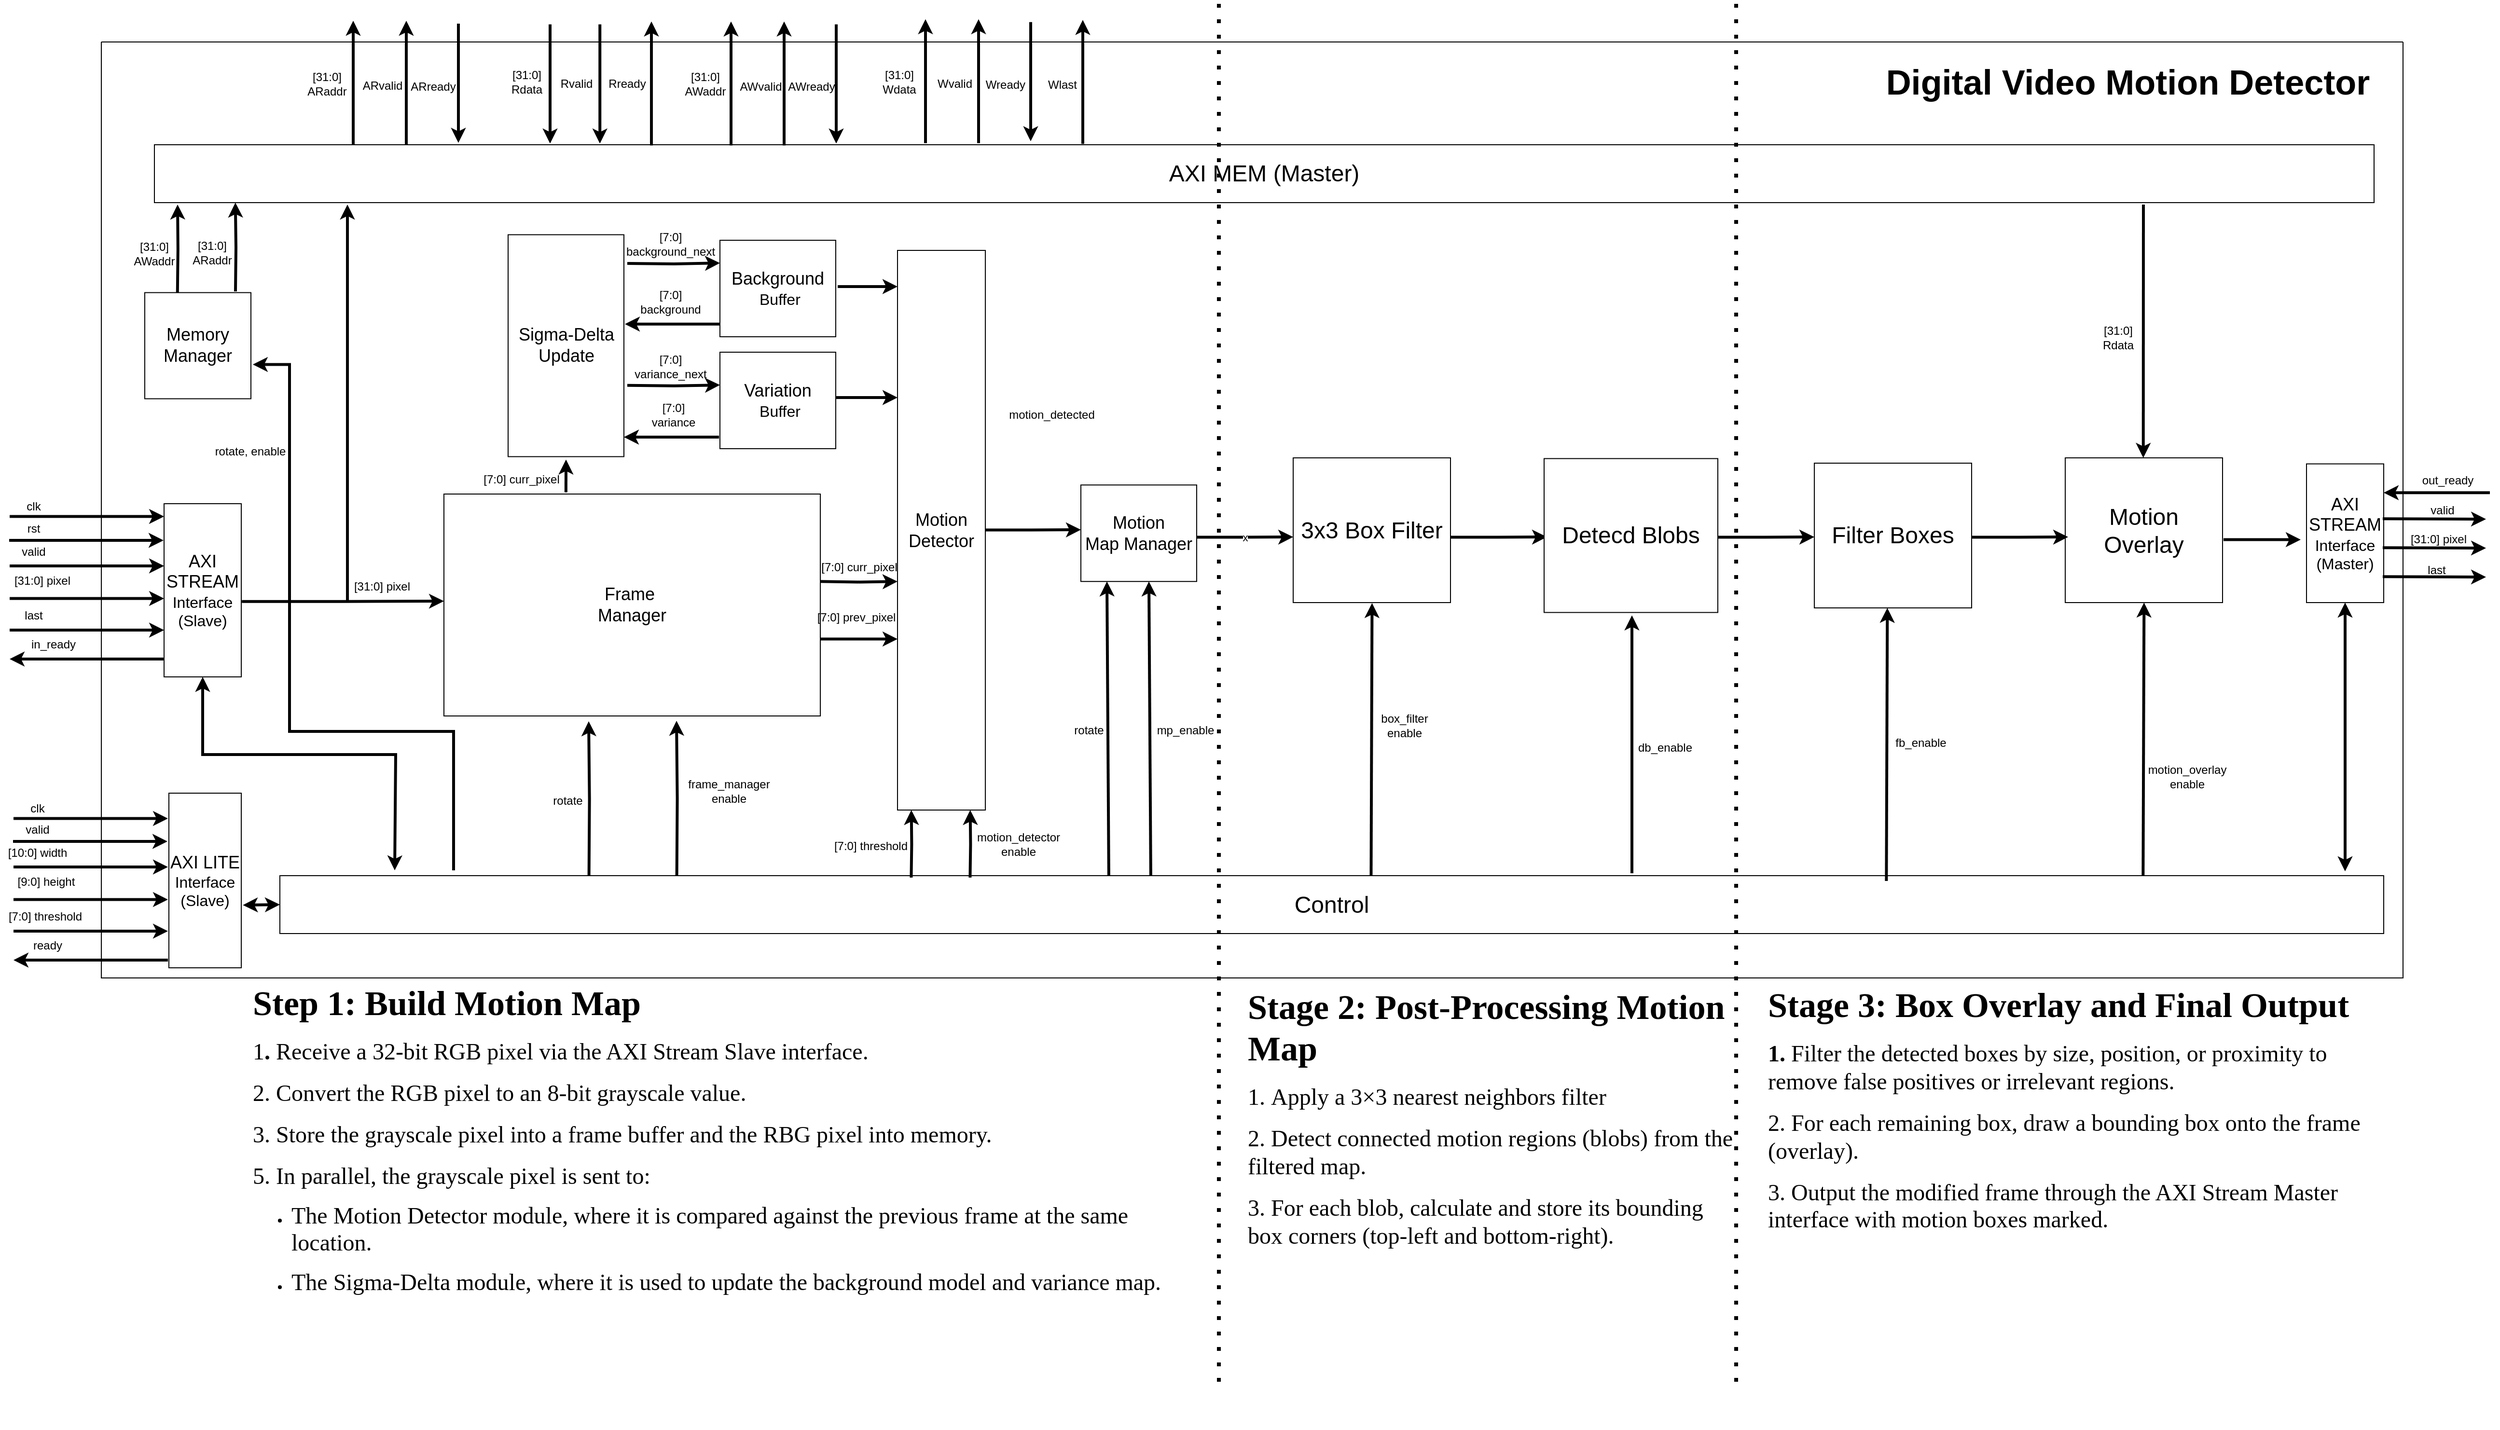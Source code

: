 <mxfile version="27.0.6">
  <diagram name="Page-1" id="8psTu5joOEkHxSPbt8DS">
    <mxGraphModel dx="1773" dy="1755" grid="1" gridSize="10" guides="1" tooltips="1" connect="1" arrows="1" fold="1" page="1" pageScale="1" pageWidth="827" pageHeight="1169" math="0" shadow="0">
      <root>
        <mxCell id="0" />
        <mxCell id="1" parent="0" />
        <mxCell id="5wcGb58u3SQSDJ49Bvyi-1" value="&lt;font style=&quot;font-size: 18px;&quot;&gt;AXI STREAM&lt;/font&gt;&lt;div&gt;&lt;font size=&quot;3&quot;&gt;Interface&lt;/font&gt;&lt;/div&gt;&lt;div&gt;&lt;font size=&quot;3&quot;&gt;(Slave)&lt;/font&gt;&lt;/div&gt;" style="rounded=0;whiteSpace=wrap;html=1;" parent="1" vertex="1">
          <mxGeometry x="160" y="20" width="80" height="179.5" as="geometry" />
        </mxCell>
        <mxCell id="5wcGb58u3SQSDJ49Bvyi-6" value="&lt;span style=&quot;font-size: 18px;&quot;&gt;Background&lt;/span&gt;&lt;br&gt;&lt;div&gt;&lt;font size=&quot;3&quot;&gt;&amp;nbsp;Buffer&lt;/font&gt;&lt;/div&gt;" style="rounded=0;whiteSpace=wrap;html=1;" parent="1" vertex="1">
          <mxGeometry x="736" y="-253" width="120" height="100" as="geometry" />
        </mxCell>
        <mxCell id="5wcGb58u3SQSDJ49Bvyi-7" value="&lt;span style=&quot;background-color: transparent; color: light-dark(rgb(0, 0, 0), rgb(255, 255, 255)); font-size: 18px;&quot;&gt;Variation&lt;/span&gt;&lt;div&gt;&lt;span style=&quot;font-size: medium; background-color: transparent; color: light-dark(rgb(0, 0, 0), rgb(255, 255, 255));&quot;&gt;&amp;nbsp;Buffer&lt;/span&gt;&lt;/div&gt;" style="rounded=0;whiteSpace=wrap;html=1;" parent="1" vertex="1">
          <mxGeometry x="736" y="-137" width="120" height="100" as="geometry" />
        </mxCell>
        <mxCell id="5wcGb58u3SQSDJ49Bvyi-8" value="&lt;font style=&quot;font-size: 24px;&quot;&gt;AXI MEM (Master)&lt;/font&gt;" style="whiteSpace=wrap;html=1;" parent="1" vertex="1">
          <mxGeometry x="150" y="-352" width="2300" height="60" as="geometry" />
        </mxCell>
        <mxCell id="5wcGb58u3SQSDJ49Bvyi-26" value="" style="edgeStyle=orthogonalEdgeStyle;rounded=0;orthogonalLoop=1;jettySize=auto;html=1;strokeWidth=3;" parent="1" edge="1">
          <mxGeometry relative="1" as="geometry">
            <mxPoint x="1110" y="47" as="targetPoint" />
            <mxPoint x="1010" y="47.28" as="sourcePoint" />
            <Array as="points">
              <mxPoint x="1059" y="47.28" />
            </Array>
          </mxGeometry>
        </mxCell>
        <mxCell id="5wcGb58u3SQSDJ49Bvyi-16" value="&lt;font style=&quot;font-size: 18px;&quot;&gt;Motion Detector&lt;/font&gt;" style="whiteSpace=wrap;html=1;" parent="1" vertex="1">
          <mxGeometry x="920" y="-242.5" width="91" height="580" as="geometry" />
        </mxCell>
        <mxCell id="5wcGb58u3SQSDJ49Bvyi-25" value="&lt;font style=&quot;font-size: 24px;&quot;&gt;3x3 Box Filter&lt;/font&gt;" style="rounded=0;whiteSpace=wrap;html=1;" parent="1" vertex="1">
          <mxGeometry x="1330" y="-27.5" width="163" height="150" as="geometry" />
        </mxCell>
        <mxCell id="5wcGb58u3SQSDJ49Bvyi-29" value="" style="endArrow=classic;html=1;rounded=0;strokeWidth=3;" parent="1" edge="1">
          <mxGeometry width="50" height="50" relative="1" as="geometry">
            <mxPoint x="2211" y="-290" as="sourcePoint" />
            <mxPoint x="2210.87" y="-27.5" as="targetPoint" />
          </mxGeometry>
        </mxCell>
        <mxCell id="82p9OovAjXmLQtIsP7t_-12" value="&lt;span style=&quot;font-size: 18px;&quot;&gt;Sigma-Delta&lt;/span&gt;&lt;div&gt;&lt;span style=&quot;font-size: 18px;&quot;&gt;Update&lt;/span&gt;&lt;/div&gt;" style="rounded=0;whiteSpace=wrap;html=1;" parent="1" vertex="1">
          <mxGeometry x="516.5" y="-258.75" width="120" height="230" as="geometry" />
        </mxCell>
        <mxCell id="82p9OovAjXmLQtIsP7t_-16" value="" style="edgeStyle=orthogonalEdgeStyle;rounded=0;orthogonalLoop=1;jettySize=auto;html=1;strokeWidth=3;" parent="1" edge="1">
          <mxGeometry relative="1" as="geometry">
            <mxPoint x="920" y="-205" as="targetPoint" />
            <mxPoint x="858" y="-205" as="sourcePoint" />
          </mxGeometry>
        </mxCell>
        <mxCell id="82p9OovAjXmLQtIsP7t_-17" value="" style="edgeStyle=orthogonalEdgeStyle;rounded=0;orthogonalLoop=1;jettySize=auto;html=1;strokeWidth=3;" parent="1" edge="1">
          <mxGeometry relative="1" as="geometry">
            <mxPoint x="920" y="-90" as="targetPoint" />
            <mxPoint x="856" y="-90" as="sourcePoint" />
          </mxGeometry>
        </mxCell>
        <mxCell id="82p9OovAjXmLQtIsP7t_-18" value="&lt;font style=&quot;font-size: 24px;&quot;&gt;Motion Overlay&lt;/font&gt;" style="rounded=0;whiteSpace=wrap;html=1;" parent="1" vertex="1">
          <mxGeometry x="2130" y="-27.5" width="163" height="150" as="geometry" />
        </mxCell>
        <mxCell id="5wcGb58u3SQSDJ49Bvyi-28" value="&lt;font style=&quot;font-size: 18px;&quot;&gt;AXI STREAM&lt;/font&gt;&lt;div&gt;&lt;font size=&quot;3&quot;&gt;Interface&lt;/font&gt;&lt;/div&gt;&lt;div&gt;&lt;font size=&quot;3&quot;&gt;(Master)&lt;/font&gt;&lt;/div&gt;" style="rounded=0;whiteSpace=wrap;html=1;" parent="1" vertex="1">
          <mxGeometry x="2380" y="-21.25" width="80" height="143.75" as="geometry" />
        </mxCell>
        <mxCell id="82p9OovAjXmLQtIsP7t_-20" value="" style="edgeStyle=orthogonalEdgeStyle;rounded=0;orthogonalLoop=1;jettySize=auto;html=1;strokeWidth=3;" parent="1" edge="1">
          <mxGeometry relative="1" as="geometry">
            <mxPoint x="2294" y="57.25" as="sourcePoint" />
            <mxPoint x="2374" y="57.25" as="targetPoint" />
          </mxGeometry>
        </mxCell>
        <mxCell id="1Rf1SUsvrOOBmwsHc8l4-15" value="" style="swimlane;startSize=0;" parent="1" vertex="1">
          <mxGeometry x="95" y="-458.5" width="2385" height="970" as="geometry" />
        </mxCell>
        <mxCell id="1Rf1SUsvrOOBmwsHc8l4-16" value="&lt;font style=&quot;font-size: 36px;&quot;&gt;&lt;b&gt;Digital Video Motion Detector&lt;/b&gt;&lt;/font&gt;" style="text;html=1;align=center;verticalAlign=middle;whiteSpace=wrap;rounded=0;" parent="1Rf1SUsvrOOBmwsHc8l4-15" vertex="1">
          <mxGeometry x="1835" y="26" width="530" height="30" as="geometry" />
        </mxCell>
        <mxCell id="1Rf1SUsvrOOBmwsHc8l4-17" value="&lt;font style=&quot;font-size: 18px;&quot;&gt;AXI LITE&lt;/font&gt;&lt;div&gt;&lt;font size=&quot;3&quot;&gt;Interface&lt;/font&gt;&lt;/div&gt;&lt;div&gt;&lt;font size=&quot;3&quot;&gt;(Slave)&lt;/font&gt;&lt;/div&gt;" style="whiteSpace=wrap;html=1;" parent="1" vertex="1">
          <mxGeometry x="165" y="320" width="75" height="181" as="geometry" />
        </mxCell>
        <mxCell id="1Rf1SUsvrOOBmwsHc8l4-18" value="&lt;font style=&quot;font-size: 24px;&quot;&gt;Control&lt;/font&gt;" style="rounded=0;whiteSpace=wrap;html=1;" parent="1" vertex="1">
          <mxGeometry x="280" y="405.5" width="2180" height="60" as="geometry" />
        </mxCell>
        <mxCell id="1Rf1SUsvrOOBmwsHc8l4-19" value="" style="endArrow=classic;startArrow=classic;html=1;rounded=0;exitX=1.022;exitY=0.641;exitDx=0;exitDy=0;entryX=0;entryY=0.5;entryDx=0;entryDy=0;strokeWidth=3;exitPerimeter=0;" parent="1" source="1Rf1SUsvrOOBmwsHc8l4-17" target="1Rf1SUsvrOOBmwsHc8l4-18" edge="1">
          <mxGeometry width="50" height="50" relative="1" as="geometry">
            <mxPoint x="354" y="125.5" as="sourcePoint" />
            <mxPoint x="404" y="75.5" as="targetPoint" />
          </mxGeometry>
        </mxCell>
        <mxCell id="NFXl4zrB0YOdTl866a_t-2" value="&lt;span style=&quot;font-size: 18px;&quot;&gt;Motion&lt;/span&gt;&lt;div&gt;&lt;span style=&quot;font-size: 18px;&quot;&gt;Map Manager&lt;/span&gt;&lt;/div&gt;" style="rounded=0;whiteSpace=wrap;html=1;" parent="1" vertex="1">
          <mxGeometry x="1110" y="0.62" width="120" height="100" as="geometry" />
        </mxCell>
        <mxCell id="YUo0tV-gyAyulcyTNa2H-4" value="" style="edgeStyle=orthogonalEdgeStyle;rounded=0;orthogonalLoop=1;jettySize=auto;html=1;strokeWidth=3;" parent="1" edge="1">
          <mxGeometry relative="1" as="geometry">
            <mxPoint x="920" y="160.25" as="targetPoint" />
            <mxPoint x="840" y="160.3" as="sourcePoint" />
          </mxGeometry>
        </mxCell>
        <mxCell id="YUo0tV-gyAyulcyTNa2H-10" value="" style="endArrow=classic;html=1;rounded=0;strokeWidth=3;entryX=0.5;entryY=1;entryDx=0;entryDy=0;exitX=0.978;exitY=0.007;exitDx=0;exitDy=0;exitPerimeter=0;" parent="1" edge="1">
          <mxGeometry width="50" height="50" relative="1" as="geometry">
            <mxPoint x="2210.67" y="405.5" as="sourcePoint" />
            <mxPoint x="2211.67" y="122.5" as="targetPoint" />
          </mxGeometry>
        </mxCell>
        <mxCell id="YUo0tV-gyAyulcyTNa2H-11" value="" style="endArrow=classic;html=1;rounded=0;strokeWidth=3;entryX=0.5;entryY=1;entryDx=0;entryDy=0;exitX=0.978;exitY=0.007;exitDx=0;exitDy=0;exitPerimeter=0;" parent="1" edge="1">
          <mxGeometry width="50" height="50" relative="1" as="geometry">
            <mxPoint x="1410.73" y="406" as="sourcePoint" />
            <mxPoint x="1411.73" y="123" as="targetPoint" />
          </mxGeometry>
        </mxCell>
        <mxCell id="YUo0tV-gyAyulcyTNa2H-13" value="" style="edgeStyle=orthogonalEdgeStyle;rounded=0;orthogonalLoop=1;jettySize=auto;html=1;strokeWidth=3;" parent="1" edge="1">
          <mxGeometry relative="1" as="geometry">
            <mxPoint x="995.32" y="337.5" as="targetPoint" />
            <mxPoint x="995.2" y="407.5" as="sourcePoint" />
          </mxGeometry>
        </mxCell>
        <mxCell id="YUo0tV-gyAyulcyTNa2H-15" value="" style="endArrow=classic;startArrow=classic;html=1;rounded=0;exitX=0.5;exitY=1;exitDx=0;exitDy=0;strokeWidth=3;" parent="1" source="5wcGb58u3SQSDJ49Bvyi-28" edge="1">
          <mxGeometry width="50" height="50" relative="1" as="geometry">
            <mxPoint x="1226" y="700.0" as="sourcePoint" />
            <mxPoint x="2420" y="401" as="targetPoint" />
          </mxGeometry>
        </mxCell>
        <mxCell id="YUo0tV-gyAyulcyTNa2H-16" value="" style="endArrow=classic;startArrow=classic;html=1;rounded=0;exitX=0.5;exitY=1;exitDx=0;exitDy=0;strokeWidth=3;" parent="1" edge="1">
          <mxGeometry width="50" height="50" relative="1" as="geometry">
            <mxPoint x="200" y="199.5" as="sourcePoint" />
            <mxPoint x="399" y="400" as="targetPoint" />
            <Array as="points">
              <mxPoint x="200" y="280" />
              <mxPoint x="400" y="280" />
            </Array>
          </mxGeometry>
        </mxCell>
        <mxCell id="KWNy_G2wFi_E8i1F_-4x-1" value="&lt;span style=&quot;font-size: 18px;&quot;&gt;Frame&amp;nbsp;&lt;/span&gt;&lt;div&gt;&lt;span style=&quot;font-size: 18px;&quot;&gt;Manager&lt;/span&gt;&lt;/div&gt;" style="rounded=0;whiteSpace=wrap;html=1;" parent="1" vertex="1">
          <mxGeometry x="450" y="10" width="390" height="230" as="geometry" />
        </mxCell>
        <mxCell id="KWNy_G2wFi_E8i1F_-4x-2" value="" style="edgeStyle=orthogonalEdgeStyle;rounded=0;orthogonalLoop=1;jettySize=auto;html=1;strokeWidth=3;" parent="1" edge="1">
          <mxGeometry relative="1" as="geometry">
            <mxPoint x="920" y="100.62" as="targetPoint" />
            <mxPoint x="840" y="100.67" as="sourcePoint" />
          </mxGeometry>
        </mxCell>
        <mxCell id="Wih975mYUc9LBkL0XSU5-4" value="&lt;h3 class=&quot;&quot; data-end=&quot;190&quot; data-start=&quot;157&quot;&gt;&lt;strong data-end=&quot;190&quot; data-start=&quot;161&quot;&gt;&lt;font face=&quot;Times New Roman&quot; style=&quot;font-size: 36px;&quot;&gt;Step 1: Build Motion Map&lt;/font&gt;&lt;/strong&gt;&lt;/h3&gt;&lt;h3 class=&quot;&quot; data-end=&quot;190&quot; data-start=&quot;157&quot;&gt;&lt;font face=&quot;Times New Roman&quot; style=&quot;font-size: 24px;&quot;&gt;&lt;span style=&quot;font-weight: normal;&quot; data-end=&quot;190&quot; data-start=&quot;161&quot;&gt;1&lt;/span&gt;&lt;strong style=&quot;&quot; data-end=&quot;190&quot; data-start=&quot;161&quot;&gt;.&amp;nbsp;&lt;/strong&gt;&lt;span style=&quot;background-color: transparent; color: light-dark(rgb(0, 0, 0), rgb(255, 255, 255)); font-weight: normal;&quot;&gt;Receive a 32-bit RGB pixel via the &lt;/span&gt;&lt;span style=&quot;background-color: transparent; color: light-dark(rgb(0, 0, 0), rgb(255, 255, 255)); font-weight: normal;&quot; data-end=&quot;248&quot; data-start=&quot;228&quot;&gt;AXI Stream Slave&lt;/span&gt;&lt;span style=&quot;background-color: transparent; color: light-dark(rgb(0, 0, 0), rgb(255, 255, 255)); font-weight: normal;&quot;&gt; interface.&lt;/span&gt;&lt;/font&gt;&lt;/h3&gt;&lt;h3 class=&quot;&quot; data-end=&quot;190&quot; data-start=&quot;157&quot;&gt;&lt;font style=&quot;font-size: 24px;&quot; face=&quot;Times New Roman&quot;&gt;&lt;font style=&quot;background-color: transparent; color: light-dark(rgb(0, 0, 0), rgb(255, 255, 255)); font-weight: normal;&quot;&gt;2.&amp;nbsp;&lt;/font&gt;&lt;span style=&quot;background-color: transparent; color: light-dark(rgb(0, 0, 0), rgb(255, 255, 255)); font-weight: normal;&quot;&gt;Convert the RGB pixel to an 8-bit grayscale value.&lt;/span&gt;&lt;/font&gt;&lt;/h3&gt;&lt;div&gt;&lt;h3 class=&quot;&quot; data-end=&quot;377&quot; data-start=&quot;348&quot;&gt;&lt;font face=&quot;Times New Roman&quot; style=&quot;font-size: 24px;&quot;&gt;&lt;span style=&quot;background-color: transparent; color: light-dark(rgb(0, 0, 0), rgb(255, 255, 255)); font-weight: normal;&quot;&gt;3. Store the grayscale pixel into a&amp;nbsp;&lt;/span&gt;&lt;span style=&quot;background-color: transparent; color: light-dark(rgb(0, 0, 0), rgb(255, 255, 255)); font-weight: normal;&quot; data-end=&quot;569&quot; data-start=&quot;552&quot;&gt;frame buffer and the RBG pixel into memory.&lt;/span&gt;&lt;/font&gt;&lt;/h3&gt;&lt;/div&gt;&lt;div&gt;&lt;font style=&quot;font-size: 24px;&quot; face=&quot;Times New Roman&quot;&gt;&lt;font style=&quot;&quot;&gt;&lt;span style=&quot;background-color: transparent; color: light-dark(rgb(0, 0, 0), rgb(255, 255, 255)); font-weight: normal;&quot; data-end=&quot;569&quot; data-start=&quot;552&quot;&gt;5.&amp;nbsp;&lt;/span&gt;&lt;/font&gt;&lt;span style=&quot;background-color: transparent; color: light-dark(rgb(0, 0, 0), rgb(255, 255, 255));&quot;&gt;In parallel, the grayscale pixel is sent to:&lt;/span&gt;&lt;/font&gt;&lt;/div&gt;&lt;ul data-end=&quot;622&quot; data-start=&quot;429&quot;&gt;&lt;li class=&quot;&quot; data-end=&quot;528&quot; data-start=&quot;429&quot;&gt;&lt;p class=&quot;&quot; data-end=&quot;528&quot; data-start=&quot;431&quot;&gt;&lt;font face=&quot;Times New Roman&quot; style=&quot;font-size: 24px;&quot;&gt;The Motion Detector module, where it is compared against the previous frame at the same location.&lt;/font&gt;&lt;/p&gt;&lt;/li&gt;&lt;li class=&quot;&quot; data-end=&quot;622&quot; data-start=&quot;531&quot;&gt;&lt;p class=&quot;&quot; data-end=&quot;622&quot; data-start=&quot;533&quot;&gt;&lt;font style=&quot;font-size: 24px;&quot; face=&quot;Times New Roman&quot;&gt;The Sigma-Delta module, where it is used to update the background model and variance map.&lt;/font&gt;&lt;/p&gt;&lt;/li&gt;&lt;/ul&gt;" style="text;html=1;whiteSpace=wrap;overflow=hidden;rounded=0;" parent="1" vertex="1">
          <mxGeometry x="250" y="496" width="972.5" height="480" as="geometry" />
        </mxCell>
        <mxCell id="Wih975mYUc9LBkL0XSU5-5" value="&lt;h3 class=&quot;&quot; data-end=&quot;199&quot; data-start=&quot;156&quot;&gt;&lt;strong data-end=&quot;199&quot; data-start=&quot;160&quot;&gt;&lt;font style=&quot;font-size: 36px;&quot; face=&quot;Times New Roman&quot;&gt;Stage 2: Post-Processing Motion Map&lt;/font&gt;&lt;/strong&gt;&lt;/h3&gt;&lt;h3 class=&quot;&quot; data-end=&quot;199&quot; data-start=&quot;156&quot;&gt;&lt;span style=&quot;font-weight: normal;&quot;&gt;&lt;font style=&quot;font-size: 24px;&quot; face=&quot;Times New Roman&quot;&gt;&lt;span style=&quot;background-color: transparent; color: light-dark(rgb(0, 0, 0), rgb(255, 255, 255));&quot;&gt;1.&amp;nbsp;&lt;/span&gt;&lt;span style=&quot;background-color: transparent; color: light-dark(rgb(0, 0, 0), rgb(255, 255, 255));&quot;&gt;Apply a &lt;/span&gt;&lt;span style=&quot;background-color: transparent; color: light-dark(rgb(0, 0, 0), rgb(255, 255, 255));&quot; data-end=&quot;239&quot; data-start=&quot;211&quot;&gt;3×3 nearest neighbors filter&lt;/span&gt;&lt;/font&gt;&lt;/span&gt;&lt;/h3&gt;&lt;h3 class=&quot;&quot; data-end=&quot;199&quot; data-start=&quot;156&quot;&gt;&lt;span style=&quot;font-weight: normal;&quot;&gt;&lt;font style=&quot;font-size: 24px;&quot; face=&quot;Times New Roman&quot;&gt;&lt;span style=&quot;background-color: transparent; color: light-dark(rgb(0, 0, 0), rgb(255, 255, 255));&quot;&gt;2.&amp;nbsp;&lt;/span&gt;&lt;span style=&quot;background-color: transparent; color: light-dark(rgb(0, 0, 0), rgb(255, 255, 255));&quot;&gt;Detect &lt;/span&gt;&lt;span style=&quot;background-color: transparent; color: light-dark(rgb(0, 0, 0), rgb(255, 255, 255));&quot; data-end=&quot;387&quot; data-start=&quot;351&quot;&gt;connected motion regions (blobs)&lt;/span&gt;&lt;span style=&quot;background-color: transparent; color: light-dark(rgb(0, 0, 0), rgb(255, 255, 255));&quot;&gt; from the filtered map.&lt;/span&gt;&lt;/font&gt;&lt;/span&gt;&lt;/h3&gt;&lt;h3 class=&quot;&quot; data-end=&quot;199&quot; data-start=&quot;156&quot;&gt;&lt;span style=&quot;font-weight: normal;&quot;&gt;&lt;font style=&quot;font-size: 24px;&quot; face=&quot;Times New Roman&quot;&gt;&lt;span style=&quot;background-color: transparent; color: light-dark(rgb(0, 0, 0), rgb(255, 255, 255));&quot;&gt;3. For each blob, calculate and store its &lt;/span&gt;&lt;span style=&quot;background-color: transparent; color: light-dark(rgb(0, 0, 0), rgb(255, 255, 255));&quot; data-end=&quot;476&quot; data-start=&quot;452&quot;&gt;bounding box corners&lt;/span&gt;&lt;span style=&quot;background-color: transparent; color: light-dark(rgb(0, 0, 0), rgb(255, 255, 255));&quot;&gt; (top-left and bottom-right).&lt;/span&gt;&lt;/font&gt;&lt;/span&gt;&lt;/h3&gt;&lt;h3 class=&quot;&quot; data-end=&quot;377&quot; data-start=&quot;348&quot;&gt;&lt;div&gt;&lt;/div&gt;&lt;/h3&gt;&lt;h1 style=&quot;margin-top: 0px;&quot;&gt;&lt;ul data-end=&quot;907&quot; data-start=&quot;706&quot;&gt;&lt;br&gt;&lt;/ul&gt;&lt;/h1&gt;" style="text;html=1;whiteSpace=wrap;overflow=hidden;rounded=0;" parent="1" vertex="1">
          <mxGeometry x="1281" y="500" width="508" height="460" as="geometry" />
        </mxCell>
        <mxCell id="Wih975mYUc9LBkL0XSU5-10" value="&lt;h3 class=&quot;&quot; data-end=&quot;557&quot; data-start=&quot;512&quot;&gt;&lt;strong data-end=&quot;557&quot; data-start=&quot;516&quot;&gt;&lt;font style=&quot;font-size: 36px;&quot; face=&quot;Times New Roman&quot;&gt;Stage 3: Box Overlay and Final Output&lt;/font&gt;&lt;/strong&gt;&lt;/h3&gt;&lt;h3 class=&quot;&quot; data-end=&quot;557&quot; data-start=&quot;512&quot;&gt;&lt;font style=&quot;font-size: 24px;&quot;&gt;&lt;span style=&quot;font-family: &amp;quot;Times New Roman&amp;quot;; background-color: transparent; color: light-dark(rgb(0, 0, 0), rgb(255, 255, 255));&quot;&gt;1.&amp;nbsp;&lt;/span&gt;&lt;span style=&quot;font-family: &amp;quot;Times New Roman&amp;quot;; background-color: transparent; color: light-dark(rgb(0, 0, 0), rgb(255, 255, 255)); font-weight: normal;&quot;&gt;Filter the detected boxes by size, position, or proximity to remove false positives or irrelevant regions.&lt;/span&gt;&lt;/font&gt;&lt;/h3&gt;&lt;h3 class=&quot;&quot; data-end=&quot;557&quot; data-start=&quot;512&quot;&gt;&lt;font style=&quot;font-size: 24px; font-weight: normal;&quot;&gt;&lt;span style=&quot;background-color: transparent; color: light-dark(rgb(0, 0, 0), rgb(255, 255, 255)); font-family: &amp;quot;Times New Roman&amp;quot;;&quot;&gt;2. For each remaining box, draw a &lt;/span&gt;&lt;span style=&quot;background-color: transparent; color: light-dark(rgb(0, 0, 0), rgb(255, 255, 255)); font-family: &amp;quot;Times New Roman&amp;quot;;&quot; data-end=&quot;717&quot; data-start=&quot;701&quot;&gt;bounding box&lt;/span&gt;&lt;span style=&quot;background-color: transparent; color: light-dark(rgb(0, 0, 0), rgb(255, 255, 255)); font-family: &amp;quot;Times New Roman&amp;quot;;&quot;&gt; onto the frame (overlay).&lt;/span&gt;&lt;/font&gt;&lt;/h3&gt;&lt;h3 class=&quot;&quot; data-end=&quot;557&quot; data-start=&quot;512&quot;&gt;&lt;span style=&quot;font-weight: normal;&quot;&gt;&lt;font style=&quot;font-size: 24px;&quot;&gt;&lt;span style=&quot;background-color: transparent; color: light-dark(rgb(0, 0, 0), rgb(255, 255, 255)); font-family: &amp;quot;Times New Roman&amp;quot;;&quot;&gt;3. Output the modified frame through the &lt;/span&gt;&lt;span style=&quot;background-color: transparent; color: light-dark(rgb(0, 0, 0), rgb(255, 255, 255)); font-family: &amp;quot;Times New Roman&amp;quot;;&quot; data-end=&quot;815&quot; data-start=&quot;784&quot;&gt;AXI Stream Master interface&lt;/span&gt;&lt;span style=&quot;background-color: transparent; color: light-dark(rgb(0, 0, 0), rgb(255, 255, 255)); font-family: &amp;quot;Times New Roman&amp;quot;;&quot;&gt; with motion boxes marked.&lt;/span&gt;&lt;/font&gt;&lt;/span&gt;&lt;/h3&gt;" style="text;html=1;whiteSpace=wrap;overflow=hidden;rounded=0;" parent="1" vertex="1">
          <mxGeometry x="1820" y="498" width="630" height="420" as="geometry" />
        </mxCell>
        <mxCell id="dtxXoNMcvbrdOsO5oj5G-2" value="" style="edgeStyle=orthogonalEdgeStyle;rounded=0;orthogonalLoop=1;jettySize=auto;html=1;strokeWidth=3;exitX=1.008;exitY=0.565;exitDx=0;exitDy=0;exitPerimeter=0;" parent="1" source="5wcGb58u3SQSDJ49Bvyi-1" edge="1">
          <mxGeometry relative="1" as="geometry">
            <mxPoint x="450" y="121" as="targetPoint" />
            <mxPoint x="250" y="121" as="sourcePoint" />
          </mxGeometry>
        </mxCell>
        <mxCell id="dtxXoNMcvbrdOsO5oj5G-5" value="&lt;span style=&quot;font-size: 18px;&quot;&gt;Memory&lt;/span&gt;&lt;br&gt;&lt;div&gt;&lt;span style=&quot;font-size: 18px;&quot;&gt;Manager&lt;/span&gt;&lt;/div&gt;" style="rounded=0;whiteSpace=wrap;html=1;" parent="1" vertex="1">
          <mxGeometry x="140" y="-198.75" width="110" height="110" as="geometry" />
        </mxCell>
        <mxCell id="dtxXoNMcvbrdOsO5oj5G-6" value="" style="edgeStyle=orthogonalEdgeStyle;rounded=0;orthogonalLoop=1;jettySize=auto;html=1;strokeWidth=3;" parent="1" edge="1">
          <mxGeometry relative="1" as="geometry">
            <mxPoint x="174" y="-290" as="targetPoint" />
            <mxPoint x="173.89" y="-198.75" as="sourcePoint" />
          </mxGeometry>
        </mxCell>
        <mxCell id="dtxXoNMcvbrdOsO5oj5G-9" value="" style="edgeStyle=orthogonalEdgeStyle;rounded=0;orthogonalLoop=1;jettySize=auto;html=1;strokeWidth=3;exitX=0.487;exitY=0;exitDx=0;exitDy=0;exitPerimeter=0;" parent="1" edge="1">
          <mxGeometry relative="1" as="geometry">
            <mxPoint x="576.5" y="-25.75" as="targetPoint" />
            <mxPoint x="576.43" y="8.25" as="sourcePoint" />
          </mxGeometry>
        </mxCell>
        <mxCell id="XOc9_vDRdyOMPMZFaufi-3" value="" style="endArrow=classic;html=1;rounded=0;exitX=0;exitY=0.318;exitDx=0;exitDy=0;exitPerimeter=0;strokeWidth=3;" parent="1" edge="1">
          <mxGeometry width="50" height="50" relative="1" as="geometry">
            <mxPoint x="160" y="181" as="sourcePoint" />
            <mxPoint y="181" as="targetPoint" />
          </mxGeometry>
        </mxCell>
        <mxCell id="XOc9_vDRdyOMPMZFaufi-4" value="" style="endArrow=classic;html=1;rounded=0;strokeWidth=3;" parent="1" edge="1">
          <mxGeometry width="50" height="50" relative="1" as="geometry">
            <mxPoint y="151" as="sourcePoint" />
            <mxPoint x="160" y="151" as="targetPoint" />
          </mxGeometry>
        </mxCell>
        <mxCell id="XOc9_vDRdyOMPMZFaufi-8" value="[31:0] pixel" style="text;html=1;align=center;verticalAlign=middle;whiteSpace=wrap;rounded=0;" parent="1" vertex="1">
          <mxGeometry x="-1.5" y="84.5" width="70" height="30" as="geometry" />
        </mxCell>
        <mxCell id="XOc9_vDRdyOMPMZFaufi-9" value="valid" style="text;html=1;align=center;verticalAlign=middle;whiteSpace=wrap;rounded=0;" parent="1" vertex="1">
          <mxGeometry x="-10" y="54.5" width="70" height="30" as="geometry" />
        </mxCell>
        <mxCell id="XOc9_vDRdyOMPMZFaufi-10" value="last" style="text;html=1;align=center;verticalAlign=middle;whiteSpace=wrap;rounded=0;" parent="1" vertex="1">
          <mxGeometry x="-10" y="121" width="70" height="30" as="geometry" />
        </mxCell>
        <mxCell id="XOc9_vDRdyOMPMZFaufi-11" value="in_ready" style="text;html=1;align=center;verticalAlign=middle;resizable=0;points=[];autosize=1;strokeColor=none;fillColor=none;" parent="1" vertex="1">
          <mxGeometry x="9.5" y="151" width="70" height="30" as="geometry" />
        </mxCell>
        <mxCell id="XOc9_vDRdyOMPMZFaufi-27" value="[7:0] curr_pixel" style="text;html=1;align=center;verticalAlign=middle;resizable=0;points=[];autosize=1;strokeColor=none;fillColor=none;" parent="1" vertex="1">
          <mxGeometry x="830" y="70.62" width="100" height="30" as="geometry" />
        </mxCell>
        <mxCell id="XOc9_vDRdyOMPMZFaufi-28" value="[7:0] prev_pixel" style="text;html=1;align=center;verticalAlign=middle;resizable=0;points=[];autosize=1;strokeColor=none;fillColor=none;" parent="1" vertex="1">
          <mxGeometry x="827" y="122.5" width="100" height="30" as="geometry" />
        </mxCell>
        <mxCell id="XOc9_vDRdyOMPMZFaufi-29" value="[7:0] curr_pixel" style="text;html=1;align=center;verticalAlign=middle;resizable=0;points=[];autosize=1;strokeColor=none;fillColor=none;" parent="1" vertex="1">
          <mxGeometry x="480" y="-20" width="100" height="30" as="geometry" />
        </mxCell>
        <mxCell id="XOc9_vDRdyOMPMZFaufi-31" value="" style="edgeStyle=orthogonalEdgeStyle;rounded=0;orthogonalLoop=1;jettySize=auto;html=1;strokeWidth=3;" parent="1" edge="1">
          <mxGeometry relative="1" as="geometry">
            <mxPoint x="736" y="-229.42" as="targetPoint" />
            <mxPoint x="640" y="-229" as="sourcePoint" />
          </mxGeometry>
        </mxCell>
        <mxCell id="XOc9_vDRdyOMPMZFaufi-32" value="" style="edgeStyle=orthogonalEdgeStyle;rounded=0;orthogonalLoop=1;jettySize=auto;html=1;strokeWidth=3;" parent="1" edge="1">
          <mxGeometry relative="1" as="geometry">
            <mxPoint x="736" y="-103.0" as="targetPoint" />
            <mxPoint x="640" y="-102.58" as="sourcePoint" />
          </mxGeometry>
        </mxCell>
        <mxCell id="XOc9_vDRdyOMPMZFaufi-34" value="clk" style="text;html=1;align=center;verticalAlign=middle;whiteSpace=wrap;rounded=0;" parent="1" vertex="1">
          <mxGeometry x="-10" y="8" width="70" height="30" as="geometry" />
        </mxCell>
        <mxCell id="XOc9_vDRdyOMPMZFaufi-36" value="rst" style="text;html=1;align=center;verticalAlign=middle;whiteSpace=wrap;rounded=0;" parent="1" vertex="1">
          <mxGeometry x="-10" y="31.0" width="70" height="30" as="geometry" />
        </mxCell>
        <mxCell id="XOc9_vDRdyOMPMZFaufi-39" value="" style="edgeStyle=orthogonalEdgeStyle;rounded=0;orthogonalLoop=1;jettySize=auto;html=1;strokeWidth=3;entryX=1;entryY=0.5;entryDx=0;entryDy=0;" parent="1" edge="1">
          <mxGeometry relative="1" as="geometry">
            <mxPoint x="691" y="244.99" as="targetPoint" />
            <mxPoint x="691.3" y="404.99" as="sourcePoint" />
          </mxGeometry>
        </mxCell>
        <mxCell id="XOc9_vDRdyOMPMZFaufi-40" value="frame_manager&lt;div&gt;enable&lt;/div&gt;" style="text;html=1;align=center;verticalAlign=middle;resizable=0;points=[];autosize=1;strokeColor=none;fillColor=none;" parent="1" vertex="1">
          <mxGeometry x="690" y="297.5" width="110" height="40" as="geometry" />
        </mxCell>
        <mxCell id="XOc9_vDRdyOMPMZFaufi-41" value="[31:0] pixel" style="text;html=1;align=center;verticalAlign=middle;whiteSpace=wrap;rounded=0;" parent="1" vertex="1">
          <mxGeometry x="351" y="91" width="70" height="30" as="geometry" />
        </mxCell>
        <mxCell id="XOc9_vDRdyOMPMZFaufi-42" value="motion_detector&lt;div&gt;enable&lt;/div&gt;" style="text;html=1;align=center;verticalAlign=middle;resizable=0;points=[];autosize=1;strokeColor=none;fillColor=none;" parent="1" vertex="1">
          <mxGeometry x="990" y="353" width="110" height="40" as="geometry" />
        </mxCell>
        <mxCell id="XOc9_vDRdyOMPMZFaufi-45" value="" style="edgeStyle=orthogonalEdgeStyle;rounded=0;orthogonalLoop=1;jettySize=auto;html=1;strokeWidth=3;" parent="1" edge="1">
          <mxGeometry relative="1" as="geometry">
            <mxPoint x="411" y="-480.5" as="targetPoint" />
            <mxPoint x="411" y="-352" as="sourcePoint" />
          </mxGeometry>
        </mxCell>
        <mxCell id="XOc9_vDRdyOMPMZFaufi-46" value="" style="edgeStyle=orthogonalEdgeStyle;rounded=0;orthogonalLoop=1;jettySize=auto;html=1;strokeWidth=3;" parent="1" edge="1">
          <mxGeometry relative="1" as="geometry">
            <mxPoint x="465" y="-354" as="targetPoint" />
            <mxPoint x="465" y="-477.5" as="sourcePoint" />
          </mxGeometry>
        </mxCell>
        <mxCell id="XOc9_vDRdyOMPMZFaufi-47" value="" style="edgeStyle=orthogonalEdgeStyle;rounded=0;orthogonalLoop=1;jettySize=auto;html=1;strokeWidth=3;" parent="1" edge="1">
          <mxGeometry relative="1" as="geometry">
            <mxPoint x="356" y="-480.5" as="targetPoint" />
            <mxPoint x="356" y="-352" as="sourcePoint" />
          </mxGeometry>
        </mxCell>
        <mxCell id="XOc9_vDRdyOMPMZFaufi-54" value="ARready" style="text;html=1;align=center;verticalAlign=middle;whiteSpace=wrap;rounded=0;" parent="1" vertex="1">
          <mxGeometry x="409" y="-427.5" width="60" height="30" as="geometry" />
        </mxCell>
        <mxCell id="XOc9_vDRdyOMPMZFaufi-55" value="[31:0] AWaddr" style="text;html=1;align=center;verticalAlign=middle;whiteSpace=wrap;rounded=0;" parent="1" vertex="1">
          <mxGeometry x="120" y="-254.5" width="60" height="30" as="geometry" />
        </mxCell>
        <mxCell id="XOc9_vDRdyOMPMZFaufi-56" value="ARvalid" style="text;html=1;align=center;verticalAlign=middle;resizable=0;points=[];autosize=1;strokeColor=none;fillColor=none;" parent="1" vertex="1">
          <mxGeometry x="356" y="-428" width="60" height="30" as="geometry" />
        </mxCell>
        <mxCell id="XOc9_vDRdyOMPMZFaufi-62" value="" style="edgeStyle=orthogonalEdgeStyle;rounded=0;orthogonalLoop=1;jettySize=auto;html=1;strokeWidth=3;" parent="1" edge="1">
          <mxGeometry relative="1" as="geometry">
            <mxPoint x="233.89" y="-292" as="targetPoint" />
            <mxPoint x="234" y="-200" as="sourcePoint" />
          </mxGeometry>
        </mxCell>
        <mxCell id="XOc9_vDRdyOMPMZFaufi-67" value="[31:0] ARaddr" style="text;html=1;align=center;verticalAlign=middle;whiteSpace=wrap;rounded=0;" parent="1" vertex="1">
          <mxGeometry x="180" y="-254.75" width="60" height="30" as="geometry" />
        </mxCell>
        <mxCell id="XOc9_vDRdyOMPMZFaufi-69" value="" style="edgeStyle=orthogonalEdgeStyle;rounded=0;orthogonalLoop=1;jettySize=auto;html=1;strokeWidth=3;exitX=-0.008;exitY=0.88;exitDx=0;exitDy=0;exitPerimeter=0;" parent="1" source="5wcGb58u3SQSDJ49Bvyi-7" edge="1">
          <mxGeometry relative="1" as="geometry">
            <mxPoint x="636.5" y="-49" as="targetPoint" />
            <mxPoint x="730" y="-49" as="sourcePoint" />
          </mxGeometry>
        </mxCell>
        <mxCell id="XOc9_vDRdyOMPMZFaufi-70" value="" style="edgeStyle=orthogonalEdgeStyle;rounded=0;orthogonalLoop=1;jettySize=auto;html=1;strokeWidth=3;exitX=-0.008;exitY=0.88;exitDx=0;exitDy=0;exitPerimeter=0;" parent="1" edge="1">
          <mxGeometry relative="1" as="geometry">
            <mxPoint x="637.5" y="-166.16" as="targetPoint" />
            <mxPoint x="736" y="-166.16" as="sourcePoint" />
          </mxGeometry>
        </mxCell>
        <mxCell id="XOc9_vDRdyOMPMZFaufi-71" value="[7:0] background_next" style="text;html=1;align=center;verticalAlign=middle;whiteSpace=wrap;rounded=0;" parent="1" vertex="1">
          <mxGeometry x="655" y="-264.5" width="60" height="30" as="geometry" />
        </mxCell>
        <mxCell id="XOc9_vDRdyOMPMZFaufi-72" value="[7:0] background" style="text;html=1;align=center;verticalAlign=middle;whiteSpace=wrap;rounded=0;" parent="1" vertex="1">
          <mxGeometry x="655" y="-204.5" width="60" height="30" as="geometry" />
        </mxCell>
        <mxCell id="XOc9_vDRdyOMPMZFaufi-73" value="[7:0] variance_next" style="text;html=1;align=center;verticalAlign=middle;whiteSpace=wrap;rounded=0;" parent="1" vertex="1">
          <mxGeometry x="655" y="-137" width="60" height="30" as="geometry" />
        </mxCell>
        <mxCell id="XOc9_vDRdyOMPMZFaufi-74" value="[7:0] variance" style="text;html=1;align=center;verticalAlign=middle;whiteSpace=wrap;rounded=0;" parent="1" vertex="1">
          <mxGeometry x="658" y="-87" width="60" height="30" as="geometry" />
        </mxCell>
        <mxCell id="XOc9_vDRdyOMPMZFaufi-75" value="" style="edgeStyle=orthogonalEdgeStyle;rounded=0;orthogonalLoop=1;jettySize=auto;html=1;strokeWidth=3;" parent="1" edge="1">
          <mxGeometry relative="1" as="geometry">
            <mxPoint x="934.32" y="337.5" as="targetPoint" />
            <mxPoint x="934.2" y="407.5" as="sourcePoint" />
          </mxGeometry>
        </mxCell>
        <mxCell id="XOc9_vDRdyOMPMZFaufi-76" value="[7:0] threshold" style="text;html=1;align=center;verticalAlign=middle;resizable=0;points=[];autosize=1;strokeColor=none;fillColor=none;" parent="1" vertex="1">
          <mxGeometry x="842" y="360" width="100" height="30" as="geometry" />
        </mxCell>
        <mxCell id="XOc9_vDRdyOMPMZFaufi-77" value="" style="edgeStyle=orthogonalEdgeStyle;rounded=0;orthogonalLoop=1;jettySize=auto;html=1;strokeWidth=3;" parent="1" edge="1">
          <mxGeometry relative="1" as="geometry">
            <mxPoint x="350" y="-290" as="targetPoint" />
            <mxPoint x="350" y="120" as="sourcePoint" />
          </mxGeometry>
        </mxCell>
        <mxCell id="XOc9_vDRdyOMPMZFaufi-78" value="[31:0] Rdata" style="text;html=1;align=center;verticalAlign=middle;whiteSpace=wrap;rounded=0;" parent="1" vertex="1">
          <mxGeometry x="2155" y="-167" width="60" height="30" as="geometry" />
        </mxCell>
        <mxCell id="XOc9_vDRdyOMPMZFaufi-80" value="[31:0] ARaddr" style="text;html=1;align=center;verticalAlign=middle;whiteSpace=wrap;rounded=0;" parent="1" vertex="1">
          <mxGeometry x="299" y="-430.5" width="60" height="30" as="geometry" />
        </mxCell>
        <mxCell id="XOc9_vDRdyOMPMZFaufi-82" value="" style="edgeStyle=orthogonalEdgeStyle;rounded=0;orthogonalLoop=1;jettySize=auto;html=1;strokeWidth=3;" parent="1" edge="1">
          <mxGeometry relative="1" as="geometry">
            <mxPoint x="611.62" y="-353.25" as="targetPoint" />
            <mxPoint x="611.62" y="-476.75" as="sourcePoint" />
          </mxGeometry>
        </mxCell>
        <mxCell id="XOc9_vDRdyOMPMZFaufi-84" value="Rready" style="text;html=1;align=center;verticalAlign=middle;whiteSpace=wrap;rounded=0;" parent="1" vertex="1">
          <mxGeometry x="610" y="-430" width="60" height="30" as="geometry" />
        </mxCell>
        <mxCell id="XOc9_vDRdyOMPMZFaufi-85" value="Rvalid" style="text;html=1;align=center;verticalAlign=middle;resizable=0;points=[];autosize=1;strokeColor=none;fillColor=none;" parent="1" vertex="1">
          <mxGeometry x="557" y="-430.5" width="60" height="30" as="geometry" />
        </mxCell>
        <mxCell id="XOc9_vDRdyOMPMZFaufi-86" value="[31:0] Rdata" style="text;html=1;align=center;verticalAlign=middle;whiteSpace=wrap;rounded=0;" parent="1" vertex="1">
          <mxGeometry x="506" y="-432.5" width="60" height="30" as="geometry" />
        </mxCell>
        <mxCell id="XOc9_vDRdyOMPMZFaufi-87" value="" style="edgeStyle=orthogonalEdgeStyle;rounded=0;orthogonalLoop=1;jettySize=auto;html=1;strokeWidth=3;" parent="1" edge="1">
          <mxGeometry relative="1" as="geometry">
            <mxPoint x="665" y="-479.75" as="targetPoint" />
            <mxPoint x="665" y="-351.25" as="sourcePoint" />
          </mxGeometry>
        </mxCell>
        <mxCell id="XOc9_vDRdyOMPMZFaufi-88" value="" style="edgeStyle=orthogonalEdgeStyle;rounded=0;orthogonalLoop=1;jettySize=auto;html=1;strokeWidth=3;" parent="1" edge="1">
          <mxGeometry relative="1" as="geometry">
            <mxPoint x="560" y="-353.25" as="targetPoint" />
            <mxPoint x="560" y="-476.75" as="sourcePoint" />
          </mxGeometry>
        </mxCell>
        <mxCell id="XOc9_vDRdyOMPMZFaufi-91" value="" style="edgeStyle=orthogonalEdgeStyle;rounded=0;orthogonalLoop=1;jettySize=auto;html=1;strokeWidth=3;" parent="1" edge="1">
          <mxGeometry relative="1" as="geometry">
            <mxPoint x="802.5" y="-479.75" as="targetPoint" />
            <mxPoint x="802.5" y="-351.25" as="sourcePoint" />
          </mxGeometry>
        </mxCell>
        <mxCell id="XOc9_vDRdyOMPMZFaufi-92" value="" style="edgeStyle=orthogonalEdgeStyle;rounded=0;orthogonalLoop=1;jettySize=auto;html=1;strokeWidth=3;" parent="1" edge="1">
          <mxGeometry relative="1" as="geometry">
            <mxPoint x="856.5" y="-353.25" as="targetPoint" />
            <mxPoint x="856.5" y="-476.75" as="sourcePoint" />
          </mxGeometry>
        </mxCell>
        <mxCell id="XOc9_vDRdyOMPMZFaufi-93" value="" style="edgeStyle=orthogonalEdgeStyle;rounded=0;orthogonalLoop=1;jettySize=auto;html=1;strokeWidth=3;" parent="1" edge="1">
          <mxGeometry relative="1" as="geometry">
            <mxPoint x="747.5" y="-479.75" as="targetPoint" />
            <mxPoint x="747.5" y="-351.25" as="sourcePoint" />
          </mxGeometry>
        </mxCell>
        <mxCell id="XOc9_vDRdyOMPMZFaufi-94" value="AWready" style="text;html=1;align=center;verticalAlign=middle;whiteSpace=wrap;rounded=0;" parent="1" vertex="1">
          <mxGeometry x="800.5" y="-426.75" width="60" height="30" as="geometry" />
        </mxCell>
        <mxCell id="XOc9_vDRdyOMPMZFaufi-95" value="AWvalid" style="text;html=1;align=center;verticalAlign=middle;resizable=0;points=[];autosize=1;strokeColor=none;fillColor=none;" parent="1" vertex="1">
          <mxGeometry x="742.5" y="-427.25" width="70" height="30" as="geometry" />
        </mxCell>
        <mxCell id="XOc9_vDRdyOMPMZFaufi-96" value="[31:0] AWaddr" style="text;html=1;align=center;verticalAlign=middle;whiteSpace=wrap;rounded=0;" parent="1" vertex="1">
          <mxGeometry x="690.5" y="-429.75" width="60" height="30" as="geometry" />
        </mxCell>
        <mxCell id="XOc9_vDRdyOMPMZFaufi-97" value="" style="edgeStyle=orthogonalEdgeStyle;rounded=0;orthogonalLoop=1;jettySize=auto;html=1;strokeWidth=3;" parent="1" edge="1">
          <mxGeometry relative="1" as="geometry">
            <mxPoint x="1004" y="-482.12" as="targetPoint" />
            <mxPoint x="1004" y="-353.62" as="sourcePoint" />
          </mxGeometry>
        </mxCell>
        <mxCell id="XOc9_vDRdyOMPMZFaufi-98" value="" style="edgeStyle=orthogonalEdgeStyle;rounded=0;orthogonalLoop=1;jettySize=auto;html=1;strokeWidth=3;" parent="1" edge="1">
          <mxGeometry relative="1" as="geometry">
            <mxPoint x="1058" y="-355.62" as="targetPoint" />
            <mxPoint x="1058" y="-479.12" as="sourcePoint" />
          </mxGeometry>
        </mxCell>
        <mxCell id="XOc9_vDRdyOMPMZFaufi-99" value="" style="edgeStyle=orthogonalEdgeStyle;rounded=0;orthogonalLoop=1;jettySize=auto;html=1;strokeWidth=3;" parent="1" edge="1">
          <mxGeometry relative="1" as="geometry">
            <mxPoint x="949" y="-482.12" as="targetPoint" />
            <mxPoint x="949" y="-353.62" as="sourcePoint" />
          </mxGeometry>
        </mxCell>
        <mxCell id="XOc9_vDRdyOMPMZFaufi-100" value="Wready" style="text;html=1;align=center;verticalAlign=middle;whiteSpace=wrap;rounded=0;" parent="1" vertex="1">
          <mxGeometry x="1002" y="-429.12" width="60" height="30" as="geometry" />
        </mxCell>
        <mxCell id="XOc9_vDRdyOMPMZFaufi-101" value="Wvalid" style="text;html=1;align=center;verticalAlign=middle;resizable=0;points=[];autosize=1;strokeColor=none;fillColor=none;" parent="1" vertex="1">
          <mxGeometry x="949" y="-429.62" width="60" height="30" as="geometry" />
        </mxCell>
        <mxCell id="XOc9_vDRdyOMPMZFaufi-102" value="[31:0] Wdata" style="text;html=1;align=center;verticalAlign=middle;whiteSpace=wrap;rounded=0;" parent="1" vertex="1">
          <mxGeometry x="892" y="-432.12" width="60" height="30" as="geometry" />
        </mxCell>
        <mxCell id="XOc9_vDRdyOMPMZFaufi-103" value="" style="edgeStyle=orthogonalEdgeStyle;rounded=0;orthogonalLoop=1;jettySize=auto;html=1;strokeWidth=3;" parent="1" edge="1">
          <mxGeometry relative="1" as="geometry">
            <mxPoint x="1112" y="-481.37" as="targetPoint" />
            <mxPoint x="1112" y="-352.87" as="sourcePoint" />
          </mxGeometry>
        </mxCell>
        <mxCell id="XOc9_vDRdyOMPMZFaufi-104" value="Wlast" style="text;html=1;align=center;verticalAlign=middle;whiteSpace=wrap;rounded=0;" parent="1" vertex="1">
          <mxGeometry x="1066" y="-429.12" width="50" height="30" as="geometry" />
        </mxCell>
        <mxCell id="XOc9_vDRdyOMPMZFaufi-105" value="motion_detected" style="text;html=1;align=center;verticalAlign=middle;whiteSpace=wrap;rounded=0;" parent="1" vertex="1">
          <mxGeometry x="1050" y="-87" width="60" height="30" as="geometry" />
        </mxCell>
        <mxCell id="XOc9_vDRdyOMPMZFaufi-107" value="" style="endArrow=classic;html=1;rounded=0;exitX=0;exitY=0.318;exitDx=0;exitDy=0;exitPerimeter=0;strokeWidth=3;" parent="1" edge="1">
          <mxGeometry width="50" height="50" relative="1" as="geometry">
            <mxPoint x="2459" y="95.62" as="sourcePoint" />
            <mxPoint x="2566" y="96" as="targetPoint" />
          </mxGeometry>
        </mxCell>
        <mxCell id="XOc9_vDRdyOMPMZFaufi-108" value="" style="endArrow=classic;html=1;rounded=0;exitX=0;exitY=0.318;exitDx=0;exitDy=0;exitPerimeter=0;strokeWidth=3;" parent="1" edge="1">
          <mxGeometry width="50" height="50" relative="1" as="geometry">
            <mxPoint x="2459" y="65.62" as="sourcePoint" />
            <mxPoint x="2566" y="66" as="targetPoint" />
          </mxGeometry>
        </mxCell>
        <mxCell id="XOc9_vDRdyOMPMZFaufi-109" value="" style="endArrow=classic;html=1;rounded=0;exitX=0;exitY=0.318;exitDx=0;exitDy=0;exitPerimeter=0;strokeWidth=3;" parent="1" edge="1">
          <mxGeometry width="50" height="50" relative="1" as="geometry">
            <mxPoint x="2459" y="35.62" as="sourcePoint" />
            <mxPoint x="2566" y="36" as="targetPoint" />
          </mxGeometry>
        </mxCell>
        <mxCell id="XOc9_vDRdyOMPMZFaufi-110" value="[31:0] pixel" style="text;html=1;align=center;verticalAlign=middle;whiteSpace=wrap;rounded=0;" parent="1" vertex="1">
          <mxGeometry x="2481.5" y="41.5" width="70" height="30" as="geometry" />
        </mxCell>
        <mxCell id="XOc9_vDRdyOMPMZFaufi-111" value="valid" style="text;html=1;align=center;verticalAlign=middle;whiteSpace=wrap;rounded=0;" parent="1" vertex="1">
          <mxGeometry x="2486" y="11.5" width="70" height="30" as="geometry" />
        </mxCell>
        <mxCell id="XOc9_vDRdyOMPMZFaufi-112" value="last" style="text;html=1;align=center;verticalAlign=middle;whiteSpace=wrap;rounded=0;" parent="1" vertex="1">
          <mxGeometry x="2480" y="73.5" width="70" height="30" as="geometry" />
        </mxCell>
        <mxCell id="XOc9_vDRdyOMPMZFaufi-116" value="" style="endArrow=classic;html=1;rounded=0;strokeWidth=3;" parent="1" edge="1">
          <mxGeometry width="50" height="50" relative="1" as="geometry">
            <mxPoint x="2570" y="8.62" as="sourcePoint" />
            <mxPoint x="2460" y="8.62" as="targetPoint" />
          </mxGeometry>
        </mxCell>
        <mxCell id="XOc9_vDRdyOMPMZFaufi-118" value="out_ready" style="text;html=1;align=center;verticalAlign=middle;resizable=0;points=[];autosize=1;strokeColor=none;fillColor=none;" parent="1" vertex="1">
          <mxGeometry x="2486" y="-19.5" width="80" height="30" as="geometry" />
        </mxCell>
        <mxCell id="XOc9_vDRdyOMPMZFaufi-119" value="box_filter&lt;div&gt;enable&lt;/div&gt;" style="text;html=1;align=center;verticalAlign=middle;resizable=0;points=[];autosize=1;strokeColor=none;fillColor=none;" parent="1" vertex="1">
          <mxGeometry x="1410" y="230" width="70" height="40" as="geometry" />
        </mxCell>
        <mxCell id="XOc9_vDRdyOMPMZFaufi-120" value="motion_overlay&lt;div&gt;enable&lt;/div&gt;" style="text;html=1;align=center;verticalAlign=middle;resizable=0;points=[];autosize=1;strokeColor=none;fillColor=none;" parent="1" vertex="1">
          <mxGeometry x="2206" y="283" width="100" height="40" as="geometry" />
        </mxCell>
        <mxCell id="XOc9_vDRdyOMPMZFaufi-124" value="" style="endArrow=classic;html=1;rounded=0;strokeWidth=3;" parent="1" edge="1">
          <mxGeometry width="50" height="50" relative="1" as="geometry">
            <mxPoint y="118.23" as="sourcePoint" />
            <mxPoint x="160" y="118.23" as="targetPoint" />
          </mxGeometry>
        </mxCell>
        <mxCell id="XOc9_vDRdyOMPMZFaufi-125" value="" style="endArrow=classic;html=1;rounded=0;strokeWidth=3;" parent="1" edge="1">
          <mxGeometry width="50" height="50" relative="1" as="geometry">
            <mxPoint y="84.5" as="sourcePoint" />
            <mxPoint x="160" y="84.5" as="targetPoint" />
          </mxGeometry>
        </mxCell>
        <mxCell id="XOc9_vDRdyOMPMZFaufi-126" value="" style="endArrow=classic;html=1;rounded=0;strokeWidth=3;" parent="1" edge="1">
          <mxGeometry width="50" height="50" relative="1" as="geometry">
            <mxPoint x="-0.5" y="58" as="sourcePoint" />
            <mxPoint x="159.5" y="58" as="targetPoint" />
          </mxGeometry>
        </mxCell>
        <mxCell id="XOc9_vDRdyOMPMZFaufi-127" value="" style="endArrow=classic;html=1;rounded=0;strokeWidth=3;" parent="1" edge="1">
          <mxGeometry width="50" height="50" relative="1" as="geometry">
            <mxPoint y="33.23" as="sourcePoint" />
            <mxPoint x="160" y="33.23" as="targetPoint" />
          </mxGeometry>
        </mxCell>
        <mxCell id="XOc9_vDRdyOMPMZFaufi-128" value="" style="endArrow=classic;html=1;rounded=0;exitX=0;exitY=0.318;exitDx=0;exitDy=0;exitPerimeter=0;strokeWidth=3;" parent="1" edge="1">
          <mxGeometry width="50" height="50" relative="1" as="geometry">
            <mxPoint x="164" y="493" as="sourcePoint" />
            <mxPoint x="4" y="493" as="targetPoint" />
          </mxGeometry>
        </mxCell>
        <mxCell id="XOc9_vDRdyOMPMZFaufi-129" value="" style="endArrow=classic;html=1;rounded=0;strokeWidth=3;" parent="1" edge="1">
          <mxGeometry width="50" height="50" relative="1" as="geometry">
            <mxPoint x="4" y="463" as="sourcePoint" />
            <mxPoint x="164" y="463" as="targetPoint" />
          </mxGeometry>
        </mxCell>
        <mxCell id="XOc9_vDRdyOMPMZFaufi-130" value="[9:0] height" style="text;html=1;align=center;verticalAlign=middle;whiteSpace=wrap;rounded=0;" parent="1" vertex="1">
          <mxGeometry x="2.5" y="396.5" width="70" height="30" as="geometry" />
        </mxCell>
        <mxCell id="XOc9_vDRdyOMPMZFaufi-131" value="[10:0] width" style="text;html=1;align=center;verticalAlign=middle;whiteSpace=wrap;rounded=0;" parent="1" vertex="1">
          <mxGeometry x="-6" y="366.5" width="70" height="30" as="geometry" />
        </mxCell>
        <mxCell id="XOc9_vDRdyOMPMZFaufi-132" value="[7:0] threshold" style="text;html=1;align=center;verticalAlign=middle;whiteSpace=wrap;rounded=0;" parent="1" vertex="1">
          <mxGeometry x="-6" y="433" width="86" height="30" as="geometry" />
        </mxCell>
        <mxCell id="XOc9_vDRdyOMPMZFaufi-133" value="ready" style="text;html=1;align=center;verticalAlign=middle;resizable=0;points=[];autosize=1;strokeColor=none;fillColor=none;" parent="1" vertex="1">
          <mxGeometry x="13.5" y="463" width="50" height="30" as="geometry" />
        </mxCell>
        <mxCell id="XOc9_vDRdyOMPMZFaufi-134" value="clk" style="text;html=1;align=center;verticalAlign=middle;whiteSpace=wrap;rounded=0;" parent="1" vertex="1">
          <mxGeometry x="-6" y="321" width="70" height="30" as="geometry" />
        </mxCell>
        <mxCell id="XOc9_vDRdyOMPMZFaufi-135" value="valid" style="text;html=1;align=center;verticalAlign=middle;whiteSpace=wrap;rounded=0;" parent="1" vertex="1">
          <mxGeometry x="-6" y="343" width="70" height="30" as="geometry" />
        </mxCell>
        <mxCell id="XOc9_vDRdyOMPMZFaufi-136" value="" style="endArrow=classic;html=1;rounded=0;strokeWidth=3;" parent="1" edge="1">
          <mxGeometry width="50" height="50" relative="1" as="geometry">
            <mxPoint x="4" y="430.23" as="sourcePoint" />
            <mxPoint x="164" y="430.23" as="targetPoint" />
          </mxGeometry>
        </mxCell>
        <mxCell id="XOc9_vDRdyOMPMZFaufi-137" value="" style="endArrow=classic;html=1;rounded=0;strokeWidth=3;" parent="1" edge="1">
          <mxGeometry width="50" height="50" relative="1" as="geometry">
            <mxPoint x="4" y="396.5" as="sourcePoint" />
            <mxPoint x="164" y="396.5" as="targetPoint" />
          </mxGeometry>
        </mxCell>
        <mxCell id="XOc9_vDRdyOMPMZFaufi-138" value="" style="endArrow=classic;html=1;rounded=0;strokeWidth=3;" parent="1" edge="1">
          <mxGeometry width="50" height="50" relative="1" as="geometry">
            <mxPoint x="3.5" y="370" as="sourcePoint" />
            <mxPoint x="163.5" y="370" as="targetPoint" />
          </mxGeometry>
        </mxCell>
        <mxCell id="XOc9_vDRdyOMPMZFaufi-139" value="" style="endArrow=classic;html=1;rounded=0;strokeWidth=3;" parent="1" edge="1">
          <mxGeometry width="50" height="50" relative="1" as="geometry">
            <mxPoint x="4" y="346.23" as="sourcePoint" />
            <mxPoint x="164" y="346.23" as="targetPoint" />
          </mxGeometry>
        </mxCell>
        <mxCell id="VN-eHyt6kYfMbYtqsBXD-1" value="" style="edgeStyle=orthogonalEdgeStyle;rounded=0;orthogonalLoop=1;jettySize=auto;html=1;strokeWidth=3;entryX=1;entryY=0.5;entryDx=0;entryDy=0;" parent="1" edge="1">
          <mxGeometry relative="1" as="geometry">
            <mxPoint x="600" y="245.5" as="targetPoint" />
            <mxPoint x="600.3" y="405.5" as="sourcePoint" />
          </mxGeometry>
        </mxCell>
        <mxCell id="VN-eHyt6kYfMbYtqsBXD-2" value="rotate" style="text;html=1;align=center;verticalAlign=middle;resizable=0;points=[];autosize=1;strokeColor=none;fillColor=none;" parent="1" vertex="1">
          <mxGeometry x="553" y="313" width="50" height="30" as="geometry" />
        </mxCell>
        <mxCell id="VN-eHyt6kYfMbYtqsBXD-4" value="" style="endArrow=classic;html=1;rounded=0;strokeWidth=3;entryX=0.5;entryY=1;entryDx=0;entryDy=0;exitX=0.978;exitY=0.007;exitDx=0;exitDy=0;exitPerimeter=0;" parent="1" edge="1">
          <mxGeometry width="50" height="50" relative="1" as="geometry">
            <mxPoint x="1138.94" y="405.5" as="sourcePoint" />
            <mxPoint x="1137.0" y="100.62" as="targetPoint" />
          </mxGeometry>
        </mxCell>
        <mxCell id="VN-eHyt6kYfMbYtqsBXD-5" value="rotate" style="text;html=1;align=center;verticalAlign=middle;resizable=0;points=[];autosize=1;strokeColor=none;fillColor=none;" parent="1" vertex="1">
          <mxGeometry x="1092.5" y="240" width="50" height="30" as="geometry" />
        </mxCell>
        <mxCell id="VN-eHyt6kYfMbYtqsBXD-6" value="" style="endArrow=classic;html=1;rounded=0;strokeWidth=3;entryX=0.5;entryY=1;entryDx=0;entryDy=0;exitX=0.978;exitY=0.007;exitDx=0;exitDy=0;exitPerimeter=0;" parent="1" edge="1">
          <mxGeometry width="50" height="50" relative="1" as="geometry">
            <mxPoint x="1182.44" y="405.12" as="sourcePoint" />
            <mxPoint x="1180.5" y="100.62" as="targetPoint" />
          </mxGeometry>
        </mxCell>
        <mxCell id="VN-eHyt6kYfMbYtqsBXD-7" value="mp_enable" style="text;html=1;align=center;verticalAlign=middle;resizable=0;points=[];autosize=1;strokeColor=none;fillColor=none;" parent="1" vertex="1">
          <mxGeometry x="1178" y="240" width="80" height="30" as="geometry" />
        </mxCell>
        <mxCell id="VN-eHyt6kYfMbYtqsBXD-9" value="" style="edgeStyle=orthogonalEdgeStyle;rounded=0;orthogonalLoop=1;jettySize=auto;html=1;strokeWidth=3;entryX=1.018;entryY=0.677;entryDx=0;entryDy=0;entryPerimeter=0;" parent="1" target="dtxXoNMcvbrdOsO5oj5G-5" edge="1">
          <mxGeometry relative="1" as="geometry">
            <mxPoint x="260" y="-190" as="targetPoint" />
            <mxPoint x="460" y="400" as="sourcePoint" />
            <Array as="points">
              <mxPoint x="290" y="256" />
              <mxPoint x="290" y="-124" />
            </Array>
          </mxGeometry>
        </mxCell>
        <mxCell id="VN-eHyt6kYfMbYtqsBXD-11" value="rotate, enable" style="text;html=1;align=center;verticalAlign=middle;resizable=0;points=[];autosize=1;strokeColor=none;fillColor=none;" parent="1" vertex="1">
          <mxGeometry x="199" y="-49.5" width="100" height="30" as="geometry" />
        </mxCell>
        <mxCell id="VN-eHyt6kYfMbYtqsBXD-12" value="" style="endArrow=none;dashed=1;html=1;dashPattern=1 3;strokeWidth=4;rounded=0;" parent="1" edge="1">
          <mxGeometry width="50" height="50" relative="1" as="geometry">
            <mxPoint x="1253" y="930" as="sourcePoint" />
            <mxPoint x="1253" y="-500" as="targetPoint" />
          </mxGeometry>
        </mxCell>
        <mxCell id="VN-eHyt6kYfMbYtqsBXD-13" value="x" style="edgeStyle=orthogonalEdgeStyle;rounded=0;orthogonalLoop=1;jettySize=auto;html=1;strokeWidth=3;" parent="1" edge="1">
          <mxGeometry relative="1" as="geometry">
            <mxPoint x="1330" y="54.5" as="targetPoint" />
            <mxPoint x="1230" y="54.78" as="sourcePoint" />
            <Array as="points">
              <mxPoint x="1279" y="54.78" />
            </Array>
          </mxGeometry>
        </mxCell>
        <mxCell id="VN-eHyt6kYfMbYtqsBXD-14" value="" style="edgeStyle=orthogonalEdgeStyle;rounded=0;orthogonalLoop=1;jettySize=auto;html=1;strokeWidth=3;" parent="1" edge="1">
          <mxGeometry relative="1" as="geometry">
            <mxPoint x="1593" y="54.5" as="targetPoint" />
            <mxPoint x="1493" y="54.78" as="sourcePoint" />
            <Array as="points">
              <mxPoint x="1542" y="54.78" />
            </Array>
          </mxGeometry>
        </mxCell>
        <mxCell id="VN-eHyt6kYfMbYtqsBXD-15" value="&lt;font style=&quot;font-size: 24px;&quot;&gt;Detecd Blobs&lt;/font&gt;" style="rounded=0;whiteSpace=wrap;html=1;" parent="1" vertex="1">
          <mxGeometry x="1590" y="-26.75" width="180" height="159.5" as="geometry" />
        </mxCell>
        <mxCell id="VN-eHyt6kYfMbYtqsBXD-16" value="" style="edgeStyle=orthogonalEdgeStyle;rounded=0;orthogonalLoop=1;jettySize=auto;html=1;strokeWidth=3;" parent="1" edge="1">
          <mxGeometry relative="1" as="geometry">
            <mxPoint x="1870" y="54.5" as="targetPoint" />
            <mxPoint x="1770" y="54.78" as="sourcePoint" />
            <Array as="points">
              <mxPoint x="1819" y="54.78" />
            </Array>
          </mxGeometry>
        </mxCell>
        <mxCell id="VN-eHyt6kYfMbYtqsBXD-17" value="" style="endArrow=none;dashed=1;html=1;dashPattern=1 3;strokeWidth=4;rounded=0;" parent="1" edge="1">
          <mxGeometry width="50" height="50" relative="1" as="geometry">
            <mxPoint x="1789" y="930" as="sourcePoint" />
            <mxPoint x="1789" y="-500" as="targetPoint" />
          </mxGeometry>
        </mxCell>
        <mxCell id="VN-eHyt6kYfMbYtqsBXD-18" value="&lt;font style=&quot;font-size: 24px;&quot;&gt;Filter Boxes&lt;/font&gt;" style="rounded=0;whiteSpace=wrap;html=1;" parent="1" vertex="1">
          <mxGeometry x="1870" y="-22.0" width="163" height="150" as="geometry" />
        </mxCell>
        <mxCell id="VN-eHyt6kYfMbYtqsBXD-19" value="" style="edgeStyle=orthogonalEdgeStyle;rounded=0;orthogonalLoop=1;jettySize=auto;html=1;strokeWidth=3;" parent="1" edge="1">
          <mxGeometry relative="1" as="geometry">
            <mxPoint x="2133" y="54.5" as="targetPoint" />
            <mxPoint x="2033" y="54.78" as="sourcePoint" />
            <Array as="points">
              <mxPoint x="2082" y="54.78" />
            </Array>
          </mxGeometry>
        </mxCell>
        <mxCell id="VN-eHyt6kYfMbYtqsBXD-20" value="" style="endArrow=classic;html=1;rounded=0;strokeWidth=3;entryX=0.5;entryY=1;entryDx=0;entryDy=0;exitX=0.978;exitY=0.007;exitDx=0;exitDy=0;exitPerimeter=0;" parent="1" edge="1">
          <mxGeometry width="50" height="50" relative="1" as="geometry">
            <mxPoint x="1944.67" y="411" as="sourcePoint" />
            <mxPoint x="1945.67" y="128" as="targetPoint" />
          </mxGeometry>
        </mxCell>
        <mxCell id="VN-eHyt6kYfMbYtqsBXD-21" value="fb_enable" style="text;html=1;align=center;verticalAlign=middle;resizable=0;points=[];autosize=1;strokeColor=none;fillColor=none;" parent="1" vertex="1">
          <mxGeometry x="1940" y="253" width="80" height="30" as="geometry" />
        </mxCell>
        <mxCell id="VN-eHyt6kYfMbYtqsBXD-22" value="" style="endArrow=classic;html=1;rounded=0;strokeWidth=3;entryX=0.5;entryY=1;entryDx=0;entryDy=0;" parent="1" edge="1">
          <mxGeometry width="50" height="50" relative="1" as="geometry">
            <mxPoint x="1681" y="403" as="sourcePoint" />
            <mxPoint x="1681" y="135.75" as="targetPoint" />
          </mxGeometry>
        </mxCell>
        <mxCell id="VN-eHyt6kYfMbYtqsBXD-23" value="db_enable" style="text;html=1;align=center;verticalAlign=middle;resizable=0;points=[];autosize=1;strokeColor=none;fillColor=none;" parent="1" vertex="1">
          <mxGeometry x="1675.33" y="257.75" width="80" height="30" as="geometry" />
        </mxCell>
      </root>
    </mxGraphModel>
  </diagram>
</mxfile>
